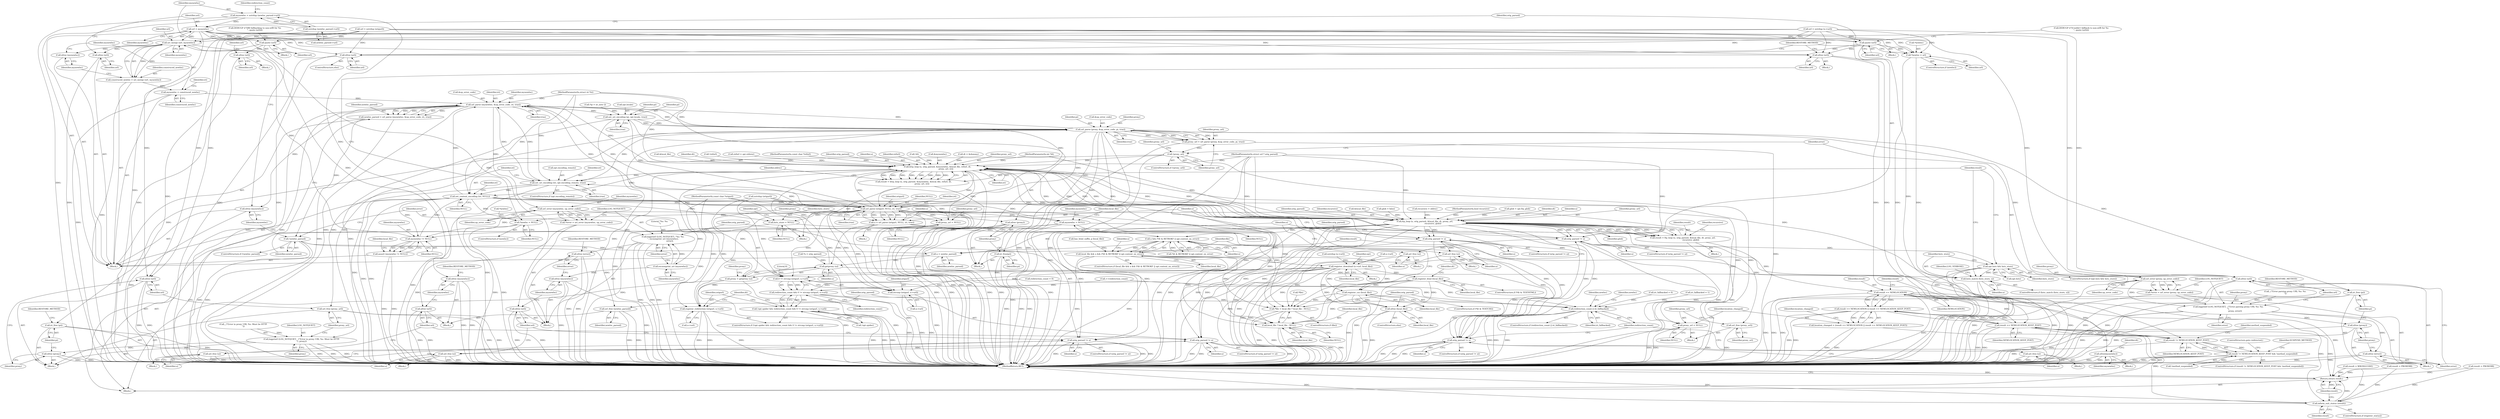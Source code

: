 digraph "0_savannah_e996e322ffd42aaa051602da182d03178d0f13e1_0@API" {
"1000484" [label="(Call,mynewloc = xstrdup (newloc_parsed->url))"];
"1000486" [label="(Call,xstrdup (newloc_parsed->url))"];
"1000516" [label="(Call,xfree (mynewloc))"];
"1000525" [label="(Call,url = mynewloc)"];
"1000258" [label="(Call,xfree (url))"];
"1000293" [label="(Call,xfree (url))"];
"1000411" [label="(Call,uri_merge (url, mynewloc))"];
"1000409" [label="(Call,construced_newloc = uri_merge (url, mynewloc))"];
"1000416" [label="(Call,mynewloc = construced_newloc)"];
"1000445" [label="(Call,url_parse (mynewloc, &up_error_code, iri, true))"];
"1000223" [label="(Call,set_uri_encoding (pi, opt.locale, true))"];
"1000236" [label="(Call,url_parse (proxy, &up_error_code, pi, true))"];
"1000234" [label="(Call,proxy_url = url_parse (proxy, &up_error_code, pi, true))"];
"1000243" [label="(Call,!proxy_url)"];
"1000291" [label="(Call,url_free (proxy_url))"];
"1000330" [label="(Call,http_loop (u, orig_parsed, &mynewloc, &local_file, refurl, dt,\n                          proxy_url, iri))"];
"1000328" [label="(Call,result = http_loop (u, orig_parsed, &mynewloc, &local_file, refurl, dt,\n                          proxy_url, iri))"];
"1000361" [label="(Call,ftp_loop (u, orig_parsed, &local_file, dt, proxy_url,\n                         recursive, glob))"];
"1000359" [label="(Call,result = ftp_loop (u, orig_parsed, &local_file, dt, proxy_url,\n                         recursive, glob))"];
"1000392" [label="(Call,result == NEWLOCATION)"];
"1000391" [label="(Call,result == NEWLOCATION || result == NEWLOCATION_KEEP_POST)"];
"1000389" [label="(Call,location_changed = (result == NEWLOCATION || result == NEWLOCATION_KEEP_POST))"];
"1000395" [label="(Call,result == NEWLOCATION_KEEP_POST)"];
"1000540" [label="(Call,result != NEWLOCATION_KEEP_POST)"];
"1000539" [label="(Call,result != NEWLOCATION_KEEP_POST && !method_suspended)"];
"1000707" [label="(Call,inform_exit_status (result))"];
"1000709" [label="(Return,return result;)"];
"1000384" [label="(Call,url_free (proxy_url))"];
"1000468" [label="(Call,orig_parsed != u)"];
"1000472" [label="(Call,url_free (u))"];
"1000508" [label="(Call,orig_parsed != u)"];
"1000512" [label="(Call,url_free (u))"];
"1000529" [label="(Call,orig_parsed != u)"];
"1000533" [label="(Call,url_free (u))"];
"1000568" [label="(Call,orig_parsed != u)"];
"1000572" [label="(Call,url_free (u))"];
"1000673" [label="(Call,orig_parsed != u)"];
"1000677" [label="(Call,url_free (u))"];
"1000610" [label="(Call,u && (*dt & RETROKF || opt.content_on_error))"];
"1000608" [label="(Call,local_file && u && (*dt & RETROKF || opt.content_on_error))"];
"1000621" [label="(Call,register_download (u->url, local_file))"];
"1000634" [label="(Call,0 != strcmp (origurl, u->url))"];
"1000632" [label="(Call,redirection_count && 0 != strcmp (origurl, u->url))"];
"1000627" [label="(Call,!opt.spider && redirection_count && 0 != strcmp (origurl, u->url))"];
"1000680" [label="(Call,redirection_count || iri_fallbacked)"];
"1000636" [label="(Call,strcmp (origurl, u->url))"];
"1000641" [label="(Call,register_redirection (origurl, u->url))"];
"1000651" [label="(Call,register_html (local_file))"];
"1000658" [label="(Call,register_css (local_file))"];
"1000662" [label="(Call,*file = local_file ? local_file : NULL)"];
"1000665" [label="(Call,local_file ? local_file : NULL)"];
"1000670" [label="(Call,xfree (local_file))"];
"1000430" [label="(Call,set_uri_encoding (iri, opt.encoding_remote, true))"];
"1000436" [label="(Call,set_content_encoding (iri, NULL))"];
"1000204" [label="(Call,mynewloc = NULL)"];
"1000404" [label="(Call,mynewloc != NULL)"];
"1000403" [label="(Call,assert (mynewloc != NULL))"];
"1000549" [label="(Call,xfree(mynewloc))"];
"1000209" [label="(Call,proxy_url = NULL)"];
"1000311" [label="(Call,hsts_store = NULL)"];
"1000315" [label="(Call,opt.hsts && hsts_store)"];
"1000322" [label="(Call,hsts_match (hsts_store, u))"];
"1000386" [label="(Call,proxy_url = NULL)"];
"1000576" [label="(Call,url_parse (origurl, NULL, iri, true))"];
"1000574" [label="(Call,u = url_parse (origurl, NULL, iri, true))"];
"1000214" [label="(Call,getproxy (u))"];
"1000212" [label="(Call,proxy = getproxy (u))"];
"1000697" [label="(Call,*newloc = NULL)"];
"1000249" [label="(Call,url_error (proxy, up_error_code))"];
"1000247" [label="(Call,*error = url_error (proxy, up_error_code))"];
"1000252" [label="(Call,logprintf (LOG_NOTQUIET, _(\"Error parsing proxy URL %s: %s.\n\"),\n                     proxy, error))"];
"1000260" [label="(Call,xfree (error))"];
"1000262" [label="(Call,xfree (proxy))"];
"1000264" [label="(Call,iri_free (pi))"];
"1000286" [label="(Call,logprintf (LOG_NOTQUIET, _(\"Error in proxy URL %s: Must be HTTP.\n\"), proxy))"];
"1000295" [label="(Call,xfree (proxy))"];
"1000297" [label="(Call,iri_free (pi))"];
"1000304" [label="(Call,iri_free(pi))"];
"1000306" [label="(Call,xfree (proxy))"];
"1000443" [label="(Call,newloc_parsed = url_parse (mynewloc, &up_error_code, iri, true))"];
"1000452" [label="(Call,!newloc_parsed)"];
"1000505" [label="(Call,url_free (newloc_parsed))"];
"1000535" [label="(Call,u = newloc_parsed)"];
"1000458" [label="(Call,url_error (mynewloc, up_error_code))"];
"1000456" [label="(Call,*error = url_error (mynewloc, up_error_code))"];
"1000461" [label="(Call,logprintf (LOG_NOTQUIET, \"%s: %s.\n\", escnonprint_uri (mynewloc),\n                     error))"];
"1000478" [label="(Call,xfree (error))"];
"1000464" [label="(Call,escnonprint_uri (mynewloc))"];
"1000476" [label="(Call,xfree (mynewloc))"];
"1000482" [label="(Call,xfree (mynewloc))"];
"1000414" [label="(Call,xfree (mynewloc))"];
"1000474" [label="(Call,xfree (url))"];
"1000514" [label="(Call,xfree (url))"];
"1000523" [label="(Call,xfree (url))"];
"1000587" [label="(Call,quote (url))"];
"1000589" [label="(Call,xfree (url))"];
"1000605" [label="(Call,quote (url))"];
"1000686" [label="(Call,*newloc = url)"];
"1000691" [label="(Call,xfree (url))"];
"1000701" [label="(Call,xfree (url))"];
"1000708" [label="(Identifier,result)"];
"1000516" [label="(Call,xfree (mynewloc))"];
"1000206" [label="(Identifier,NULL)"];
"1000478" [label="(Call,xfree (error))"];
"1000694" [label="(Block,)"];
"1000386" [label="(Call,proxy_url = NULL)"];
"1000681" [label="(Identifier,redirection_count)"];
"1000430" [label="(Call,set_uri_encoding (iri, opt.encoding_remote, true))"];
"1000275" [label="(Identifier,proxy_url)"];
"1000676" [label="(Block,)"];
"1000256" [label="(Identifier,proxy)"];
"1000304" [label="(Call,iri_free(pi))"];
"1000312" [label="(Identifier,hsts_store)"];
"1000592" [label="(Identifier,url)"];
"1000235" [label="(Identifier,proxy_url)"];
"1000705" [label="(ControlStructure,if (register_status))"];
"1000220" [label="(Call,*pi = iri_new ())"];
"1000313" [label="(Identifier,NULL)"];
"1000567" [label="(ControlStructure,if (orig_parsed != u))"];
"1000652" [label="(Identifier,local_file)"];
"1000528" [label="(ControlStructure,if (orig_parsed != u))"];
"1000660" [label="(ControlStructure,if (file))"];
"1000324" [label="(Identifier,u)"];
"1000266" [label="(Identifier,RESTORE_METHOD)"];
"1000288" [label="(Call,_(\"Error in proxy URL %s: Must be HTTP.\n\"))"];
"1000477" [label="(Identifier,mynewloc)"];
"1000463" [label="(Literal,\"%s: %s.\n\")"];
"1000535" [label="(Call,u = newloc_parsed)"];
"1000214" [label="(Call,getproxy (u))"];
"1000385" [label="(Identifier,proxy_url)"];
"1000218" [label="(Block,)"];
"1000193" [label="(Call,!refurl)"];
"1000432" [label="(Call,opt.encoding_remote)"];
"1000297" [label="(Call,iri_free (pi))"];
"1000519" [label="(Call,result = WRONGCODE)"];
"1000544" [label="(Identifier,method_suspended)"];
"1000204" [label="(Call,mynewloc = NULL)"];
"1000264" [label="(Call,iri_free (pi))"];
"1000314" [label="(ControlStructure,if (opt.hsts && hsts_store))"];
"1000370" [label="(Call,recursive = oldrec)"];
"1000486" [label="(Call,xstrdup (newloc_parsed->url))"];
"1000121" [label="(MethodParameterIn,bool recursive)"];
"1000447" [label="(Call,&up_error_code)"];
"1000417" [label="(Identifier,mynewloc)"];
"1000347" [label="(Call,glob = opt.ftp_glob)"];
"1000485" [label="(Identifier,mynewloc)"];
"1000574" [label="(Call,u = url_parse (origurl, NULL, iri, true))"];
"1000291" [label="(Call,url_free (proxy_url))"];
"1000459" [label="(Identifier,mynewloc)"];
"1000122" [label="(MethodParameterIn,struct iri *iri)"];
"1000593" [label="(Call,xstrdup (u->url))"];
"1000328" [label="(Call,result = http_loop (u, orig_parsed, &mynewloc, &local_file, refurl, dt,\n                          proxy_url, iri))"];
"1000695" [label="(ControlStructure,if (newloc))"];
"1000415" [label="(Identifier,mynewloc)"];
"1000195" [label="(Call,refurl = opt.referer)"];
"1000665" [label="(Call,local_file ? local_file : NULL)"];
"1000315" [label="(Call,opt.hsts && hsts_store)"];
"1000262" [label="(Call,xfree (proxy))"];
"1000225" [label="(Call,opt.locale)"];
"1000630" [label="(Identifier,opt)"];
"1000460" [label="(Identifier,up_error_code)"];
"1000267" [label="(Call,result = PROXERR)"];
"1000637" [label="(Identifier,origurl)"];
"1000414" [label="(Call,xfree (mynewloc))"];
"1000247" [label="(Call,*error = url_error (proxy, up_error_code))"];
"1000687" [label="(Call,*newloc)"];
"1000597" [label="(Call,iri_fallbacked = 1)"];
"1000701" [label="(Call,xfree (url))"];
"1000669" [label="(ControlStructure,else)"];
"1000577" [label="(Identifier,origurl)"];
"1000438" [label="(Identifier,NULL)"];
"1000298" [label="(Identifier,pi)"];
"1000588" [label="(Identifier,url)"];
"1000458" [label="(Call,url_error (mynewloc, up_error_code))"];
"1000590" [label="(Identifier,url)"];
"1000294" [label="(Identifier,url)"];
"1000146" [label="(Call,redirection_count = 0)"];
"1000119" [label="(MethodParameterIn,const char *refurl)"];
"1000369" [label="(Identifier,glob)"];
"1000124" [label="(Block,)"];
"1000209" [label="(Call,proxy_url = NULL)"];
"1000585" [label="(Block,)"];
"1000689" [label="(Identifier,url)"];
"1000295" [label="(Call,xfree (proxy))"];
"1000361" [label="(Call,ftp_loop (u, orig_parsed, &local_file, dt, proxy_url,\n                         recursive, glob))"];
"1000505" [label="(Call,url_free (newloc_parsed))"];
"1000675" [label="(Identifier,u)"];
"1000556" [label="(Identifier,dt)"];
"1000635" [label="(Literal,0)"];
"1000389" [label="(Call,location_changed = (result == NEWLOCATION || result == NEWLOCATION_KEEP_POST))"];
"1000569" [label="(Identifier,orig_parsed)"];
"1000678" [label="(Identifier,u)"];
"1000621" [label="(Call,register_download (u->url, local_file))"];
"1000286" [label="(Call,logprintf (LOG_NOTQUIET, _(\"Error in proxy URL %s: Must be HTTP.\n\"), proxy))"];
"1000332" [label="(Identifier,orig_parsed)"];
"1000568" [label="(Call,orig_parsed != u)"];
"1000527" [label="(Identifier,mynewloc)"];
"1000543" [label="(Call,!method_suspended)"];
"1000642" [label="(Identifier,origurl)"];
"1000662" [label="(Call,*file = local_file ? local_file : NULL)"];
"1000136" [label="(Call,*u = orig_parsed)"];
"1000400" [label="(Block,)"];
"1000534" [label="(Identifier,u)"];
"1000467" [label="(ControlStructure,if (orig_parsed != u))"];
"1000649" [label="(Identifier,dt)"];
"1000620" [label="(Block,)"];
"1000468" [label="(Call,orig_parsed != u)"];
"1000587" [label="(Call,quote (url))"];
"1000541" [label="(Identifier,result)"];
"1000406" [label="(Identifier,NULL)"];
"1000340" [label="(Identifier,iri)"];
"1000259" [label="(Identifier,url)"];
"1000523" [label="(Call,xfree (url))"];
"1000217" [label="(Identifier,proxy)"];
"1000306" [label="(Call,xfree (proxy))"];
"1000390" [label="(Identifier,location_changed)"];
"1000293" [label="(Call,xfree (url))"];
"1000449" [label="(Identifier,iri)"];
"1000700" [label="(Identifier,NULL)"];
"1000331" [label="(Identifier,u)"];
"1000539" [label="(Call,result != NEWLOCATION_KEEP_POST && !method_suspended)"];
"1000610" [label="(Call,u && (*dt & RETROKF || opt.content_on_error))"];
"1000707" [label="(Call,inform_exit_status (result))"];
"1000497" [label="(Block,)"];
"1000309" [label="(Block,)"];
"1000667" [label="(Identifier,local_file)"];
"1000668" [label="(Identifier,NULL)"];
"1000307" [label="(Identifier,proxy)"];
"1000711" [label="(MethodReturn,RET)"];
"1000248" [label="(Identifier,error)"];
"1000508" [label="(Call,orig_parsed != u)"];
"1000710" [label="(Identifier,result)"];
"1000443" [label="(Call,newloc_parsed = url_parse (mynewloc, &up_error_code, iri, true))"];
"1000337" [label="(Identifier,refurl)"];
"1000392" [label="(Call,result == NEWLOCATION)"];
"1000524" [label="(Identifier,url)"];
"1000409" [label="(Call,construced_newloc = uri_merge (url, mynewloc))"];
"1000493" [label="(Identifier,redirection_count)"];
"1000242" [label="(ControlStructure,if (!proxy_url))"];
"1000366" [label="(Identifier,dt)"];
"1000383" [label="(Block,)"];
"1000703" [label="(Identifier,RESTORE_METHOD)"];
"1000166" [label="(Call,!dt)"];
"1000362" [label="(Identifier,u)"];
"1000685" [label="(Identifier,newloc)"];
"1000252" [label="(Call,logprintf (LOG_NOTQUIET, _(\"Error parsing proxy URL %s: %s.\n\"),\n                     proxy, error))"];
"1000462" [label="(Identifier,LOG_NOTQUIET)"];
"1000509" [label="(Identifier,orig_parsed)"];
"1000240" [label="(Identifier,pi)"];
"1000371" [label="(Identifier,recursive)"];
"1000454" [label="(Block,)"];
"1000622" [label="(Call,u->url)"];
"1000333" [label="(Call,&mynewloc)"];
"1000367" [label="(Identifier,proxy_url)"];
"1000437" [label="(Identifier,iri)"];
"1000661" [label="(Identifier,file)"];
"1000473" [label="(Identifier,u)"];
"1000697" [label="(Call,*newloc = NULL)"];
"1000663" [label="(Call,*file)"];
"1000375" [label="(Call,has_html_suffix_p (local_file))"];
"1000416" [label="(Call,mynewloc = construced_newloc)"];
"1000529" [label="(Call,orig_parsed != u)"];
"1000441" [label="(Identifier,iri)"];
"1000583" [label="(Block,)"];
"1000474" [label="(Call,xfree (url))"];
"1000249" [label="(Call,url_error (proxy, up_error_code))"];
"1000395" [label="(Call,result == NEWLOCATION_KEEP_POST)"];
"1000696" [label="(Identifier,newloc)"];
"1000709" [label="(Return,return result;)"];
"1000116" [label="(MethodParameterIn,const char *origurl)"];
"1000702" [label="(Identifier,url)"];
"1000684" [label="(ControlStructure,if (newloc))"];
"1000359" [label="(Call,result = ftp_loop (u, orig_parsed, &local_file, dt, proxy_url,\n                         recursive, glob))"];
"1000244" [label="(Identifier,proxy_url)"];
"1000329" [label="(Identifier,result)"];
"1000410" [label="(Identifier,construced_newloc)"];
"1000444" [label="(Identifier,newloc_parsed)"];
"1000580" [label="(Identifier,true)"];
"1000627" [label="(Call,!opt.spider && redirection_count && 0 != strcmp (origurl, u->url))"];
"1000480" [label="(Identifier,RESTORE_METHOD)"];
"1000507" [label="(ControlStructure,if (orig_parsed != u))"];
"1000611" [label="(Identifier,u)"];
"1000643" [label="(Call,u->url)"];
"1000472" [label="(Call,url_free (u))"];
"1000677" [label="(Call,url_free (u))"];
"1000605" [label="(Call,quote (url))"];
"1000576" [label="(Call,url_parse (origurl, NULL, iri, true))"];
"1000680" [label="(Call,redirection_count || iri_fallbacked)"];
"1000413" [label="(Identifier,mynewloc)"];
"1000591" [label="(Call,url = xstrdup (u->url))"];
"1000129" [label="(Call,iri_fallbacked = 0)"];
"1000311" [label="(Call,hsts_store = NULL)"];
"1000384" [label="(Call,url_free (proxy_url))"];
"1000396" [label="(Identifier,result)"];
"1000404" [label="(Call,mynewloc != NULL)"];
"1000330" [label="(Call,http_loop (u, orig_parsed, &mynewloc, &local_file, refurl, dt,\n                          proxy_url, iri))"];
"1000236" [label="(Call,url_parse (proxy, &up_error_code, pi, true))"];
"1000517" [label="(Identifier,mynewloc)"];
"1000540" [label="(Call,result != NEWLOCATION_KEEP_POST)"];
"1000469" [label="(Identifier,orig_parsed)"];
"1000431" [label="(Identifier,iri)"];
"1000176" [label="(Call,url = xstrdup (origurl))"];
"1000531" [label="(Identifier,u)"];
"1000679" [label="(ControlStructure,if (redirection_count || iri_fallbacked))"];
"1000412" [label="(Identifier,url)"];
"1000250" [label="(Identifier,proxy)"];
"1000487" [label="(Call,newloc_parsed->url)"];
"1000397" [label="(Identifier,NEWLOCATION_KEEP_POST)"];
"1000296" [label="(Identifier,proxy)"];
"1000653" [label="(ControlStructure,if (*dt & TEXTCSS))"];
"1000674" [label="(Identifier,orig_parsed)"];
"1000446" [label="(Identifier,mynewloc)"];
"1000436" [label="(Call,set_content_encoding (iri, NULL))"];
"1000533" [label="(Call,url_free (u))"];
"1000532" [label="(Block,)"];
"1000360" [label="(Identifier,result)"];
"1000391" [label="(Call,result == NEWLOCATION || result == NEWLOCATION_KEEP_POST)"];
"1000538" [label="(ControlStructure,if (result != NEWLOCATION_KEEP_POST && !method_suspended))"];
"1000659" [label="(Identifier,local_file)"];
"1000316" [label="(Call,opt.hsts)"];
"1000641" [label="(Call,register_redirection (origurl, u->url))"];
"1000363" [label="(Identifier,orig_parsed)"];
"1000169" [label="(Call,dt = &dummy)"];
"1000290" [label="(Identifier,proxy)"];
"1000341" [label="(Block,)"];
"1000475" [label="(Identifier,url)"];
"1000261" [label="(Identifier,error)"];
"1000518" [label="(Identifier,RESTORE_METHOD)"];
"1000589" [label="(Call,xfree (url))"];
"1000602" [label="(Call,DEBUGP ((\"[Couldn't fallback to non-utf8 for %s\n\", quote (url))))"];
"1000210" [label="(Identifier,proxy_url)"];
"1000399" [label="(Identifier,location_changed)"];
"1000612" [label="(Call,*dt & RETROKF || opt.content_on_error)"];
"1000549" [label="(Call,xfree(mynewloc))"];
"1000672" [label="(ControlStructure,if (orig_parsed != u))"];
"1000321" [label="(ControlStructure,if (hsts_match (hsts_store, u)))"];
"1000393" [label="(Identifier,result)"];
"1000476" [label="(Call,xfree (mynewloc))"];
"1000570" [label="(Identifier,u)"];
"1000426" [label="(ControlStructure,if (opt.encoding_remote))"];
"1000682" [label="(Identifier,iri_fallbacked)"];
"1000530" [label="(Identifier,orig_parsed)"];
"1000323" [label="(Identifier,hsts_store)"];
"1000691" [label="(Call,xfree (url))"];
"1000215" [label="(Identifier,u)"];
"1000411" [label="(Call,uri_merge (url, mynewloc))"];
"1000483" [label="(Identifier,mynewloc)"];
"1000537" [label="(Identifier,newloc_parsed)"];
"1000251" [label="(Identifier,up_error_code)"];
"1000571" [label="(Block,)"];
"1000243" [label="(Call,!proxy_url)"];
"1000339" [label="(Identifier,proxy_url)"];
"1000638" [label="(Call,u->url)"];
"1000368" [label="(Identifier,recursive)"];
"1000636" [label="(Call,strcmp (origurl, u->url))"];
"1000578" [label="(Identifier,NULL)"];
"1000606" [label="(Identifier,url)"];
"1000686" [label="(Call,*newloc = url)"];
"1000253" [label="(Identifier,LOG_NOTQUIET)"];
"1000471" [label="(Block,)"];
"1000285" [label="(Block,)"];
"1000646" [label="(ControlStructure,if (*dt & TEXTHTML))"];
"1000405" [label="(Identifier,mynewloc)"];
"1000238" [label="(Call,&up_error_code)"];
"1000506" [label="(Identifier,newloc_parsed)"];
"1000548" [label="(Block,)"];
"1000526" [label="(Identifier,url)"];
"1000512" [label="(Call,url_free (u))"];
"1000364" [label="(Call,&local_file)"];
"1000633" [label="(Identifier,redirection_count)"];
"1000607" [label="(ControlStructure,if (local_file && u && (*dt & RETROKF || opt.content_on_error)))"];
"1000656" [label="(Identifier,dt)"];
"1000254" [label="(Call,_(\"Error parsing proxy URL %s: %s.\n\"))"];
"1000515" [label="(Identifier,url)"];
"1000575" [label="(Identifier,u)"];
"1000456" [label="(Call,*error = url_error (mynewloc, up_error_code))"];
"1000466" [label="(Identifier,error)"];
"1000514" [label="(Call,xfree (url))"];
"1000257" [label="(Identifier,error)"];
"1000698" [label="(Call,*newloc)"];
"1000228" [label="(Identifier,true)"];
"1000231" [label="(Identifier,pi)"];
"1000628" [label="(Call,!opt.spider)"];
"1000213" [label="(Identifier,proxy)"];
"1000305" [label="(Identifier,pi)"];
"1000292" [label="(Identifier,proxy_url)"];
"1000335" [label="(Call,&local_file)"];
"1000287" [label="(Identifier,LOG_NOTQUIET)"];
"1000470" [label="(Identifier,u)"];
"1000421" [label="(Identifier,iri)"];
"1000603" [label="(Block,)"];
"1000205" [label="(Identifier,mynewloc)"];
"1000208" [label="(Identifier,local_file)"];
"1000584" [label="(Call,DEBUGP ((\"[IRI fallbacking to non-utf8 for %s\n\", quote (url))))"];
"1000536" [label="(Identifier,u)"];
"1000299" [label="(Identifier,RESTORE_METHOD)"];
"1000451" [label="(ControlStructure,if (!newloc_parsed))"];
"1000511" [label="(Block,)"];
"1000450" [label="(Identifier,true)"];
"1000317" [label="(Identifier,opt)"];
"1000492" [label="(Call,++redirection_count)"];
"1000322" [label="(Call,hsts_match (hsts_store, u))"];
"1000510" [label="(Identifier,u)"];
"1000666" [label="(Identifier,local_file)"];
"1000461" [label="(Call,logprintf (LOG_NOTQUIET, \"%s: %s.\n\", escnonprint_uri (mynewloc),\n                     error))"];
"1000300" [label="(Call,result = PROXERR)"];
"1000211" [label="(Identifier,NULL)"];
"1000418" [label="(Identifier,construced_newloc)"];
"1000120" [label="(MethodParameterIn,int *dt)"];
"1000245" [label="(Block,)"];
"1000582" [label="(Identifier,u)"];
"1000513" [label="(Identifier,u)"];
"1000608" [label="(Call,local_file && u && (*dt & RETROKF || opt.content_on_error))"];
"1000265" [label="(Identifier,pi)"];
"1000692" [label="(Identifier,url)"];
"1000464" [label="(Call,escnonprint_uri (mynewloc))"];
"1000457" [label="(Identifier,error)"];
"1000452" [label="(Call,!newloc_parsed)"];
"1000545" [label="(Identifier,SUSPEND_METHOD)"];
"1000258" [label="(Call,xfree (url))"];
"1000344" [label="(Identifier,oldrec)"];
"1000453" [label="(Identifier,newloc_parsed)"];
"1000484" [label="(Call,mynewloc = xstrdup (newloc_parsed->url))"];
"1000673" [label="(Call,orig_parsed != u)"];
"1000435" [label="(Identifier,true)"];
"1000319" [label="(Identifier,hsts_store)"];
"1000546" [label="(ControlStructure,goto redirected;)"];
"1000479" [label="(Identifier,error)"];
"1000403" [label="(Call,assert (mynewloc != NULL))"];
"1000408" [label="(Identifier,local_file)"];
"1000263" [label="(Identifier,proxy)"];
"1000260" [label="(Call,xfree (error))"];
"1000223" [label="(Call,set_uri_encoding (pi, opt.locale, true))"];
"1000550" [label="(Identifier,mynewloc)"];
"1000623" [label="(Identifier,u)"];
"1000224" [label="(Identifier,pi)"];
"1000634" [label="(Call,0 != strcmp (origurl, u->url))"];
"1000445" [label="(Call,url_parse (mynewloc, &up_error_code, iri, true))"];
"1000387" [label="(Identifier,proxy_url)"];
"1000609" [label="(Identifier,local_file)"];
"1000651" [label="(Call,register_html (local_file))"];
"1000542" [label="(Identifier,NEWLOCATION_KEEP_POST)"];
"1000690" [label="(ControlStructure,else)"];
"1000465" [label="(Identifier,mynewloc)"];
"1000670" [label="(Call,xfree (local_file))"];
"1000579" [label="(Identifier,iri)"];
"1000561" [label="(Block,)"];
"1000338" [label="(Identifier,dt)"];
"1000237" [label="(Identifier,proxy)"];
"1000212" [label="(Call,proxy = getproxy (u))"];
"1000356" [label="(Call,glob = false)"];
"1000572" [label="(Call,url_free (u))"];
"1000234" [label="(Call,proxy_url = url_parse (proxy, &up_error_code, pi, true))"];
"1000482" [label="(Call,xfree (mynewloc))"];
"1000241" [label="(Identifier,true)"];
"1000658" [label="(Call,register_css (local_file))"];
"1000326" [label="(Identifier,LOG_VERBOSE)"];
"1000625" [label="(Identifier,local_file)"];
"1000388" [label="(Identifier,NULL)"];
"1000394" [label="(Identifier,NEWLOCATION)"];
"1000632" [label="(Call,redirection_count && 0 != strcmp (origurl, u->url))"];
"1000573" [label="(Identifier,u)"];
"1000178" [label="(Call,xstrdup (origurl))"];
"1000671" [label="(Identifier,local_file)"];
"1000115" [label="(MethodParameterIn,struct url * orig_parsed)"];
"1000525" [label="(Call,url = mynewloc)"];
"1000626" [label="(ControlStructure,if (!opt.spider && redirection_count && 0 != strcmp (origurl, u->url)))"];
"1000484" -> "1000400"  [label="AST: "];
"1000484" -> "1000486"  [label="CFG: "];
"1000485" -> "1000484"  [label="AST: "];
"1000486" -> "1000484"  [label="AST: "];
"1000493" -> "1000484"  [label="CFG: "];
"1000484" -> "1000711"  [label="DDG: "];
"1000486" -> "1000484"  [label="DDG: "];
"1000484" -> "1000516"  [label="DDG: "];
"1000484" -> "1000525"  [label="DDG: "];
"1000486" -> "1000487"  [label="CFG: "];
"1000487" -> "1000486"  [label="AST: "];
"1000486" -> "1000711"  [label="DDG: "];
"1000516" -> "1000497"  [label="AST: "];
"1000516" -> "1000517"  [label="CFG: "];
"1000517" -> "1000516"  [label="AST: "];
"1000518" -> "1000516"  [label="CFG: "];
"1000516" -> "1000711"  [label="DDG: "];
"1000516" -> "1000711"  [label="DDG: "];
"1000525" -> "1000400"  [label="AST: "];
"1000525" -> "1000527"  [label="CFG: "];
"1000526" -> "1000525"  [label="AST: "];
"1000527" -> "1000525"  [label="AST: "];
"1000530" -> "1000525"  [label="CFG: "];
"1000525" -> "1000258"  [label="DDG: "];
"1000525" -> "1000293"  [label="DDG: "];
"1000525" -> "1000411"  [label="DDG: "];
"1000525" -> "1000587"  [label="DDG: "];
"1000525" -> "1000605"  [label="DDG: "];
"1000525" -> "1000686"  [label="DDG: "];
"1000525" -> "1000691"  [label="DDG: "];
"1000525" -> "1000701"  [label="DDG: "];
"1000258" -> "1000245"  [label="AST: "];
"1000258" -> "1000259"  [label="CFG: "];
"1000259" -> "1000258"  [label="AST: "];
"1000261" -> "1000258"  [label="CFG: "];
"1000258" -> "1000711"  [label="DDG: "];
"1000258" -> "1000711"  [label="DDG: "];
"1000591" -> "1000258"  [label="DDG: "];
"1000176" -> "1000258"  [label="DDG: "];
"1000293" -> "1000285"  [label="AST: "];
"1000293" -> "1000294"  [label="CFG: "];
"1000294" -> "1000293"  [label="AST: "];
"1000296" -> "1000293"  [label="CFG: "];
"1000293" -> "1000711"  [label="DDG: "];
"1000293" -> "1000711"  [label="DDG: "];
"1000591" -> "1000293"  [label="DDG: "];
"1000176" -> "1000293"  [label="DDG: "];
"1000411" -> "1000409"  [label="AST: "];
"1000411" -> "1000413"  [label="CFG: "];
"1000412" -> "1000411"  [label="AST: "];
"1000413" -> "1000411"  [label="AST: "];
"1000409" -> "1000411"  [label="CFG: "];
"1000411" -> "1000409"  [label="DDG: "];
"1000411" -> "1000409"  [label="DDG: "];
"1000591" -> "1000411"  [label="DDG: "];
"1000176" -> "1000411"  [label="DDG: "];
"1000404" -> "1000411"  [label="DDG: "];
"1000411" -> "1000414"  [label="DDG: "];
"1000411" -> "1000474"  [label="DDG: "];
"1000411" -> "1000514"  [label="DDG: "];
"1000411" -> "1000523"  [label="DDG: "];
"1000409" -> "1000400"  [label="AST: "];
"1000410" -> "1000409"  [label="AST: "];
"1000415" -> "1000409"  [label="CFG: "];
"1000409" -> "1000711"  [label="DDG: "];
"1000409" -> "1000416"  [label="DDG: "];
"1000416" -> "1000400"  [label="AST: "];
"1000416" -> "1000418"  [label="CFG: "];
"1000417" -> "1000416"  [label="AST: "];
"1000418" -> "1000416"  [label="AST: "];
"1000421" -> "1000416"  [label="CFG: "];
"1000416" -> "1000711"  [label="DDG: "];
"1000416" -> "1000445"  [label="DDG: "];
"1000445" -> "1000443"  [label="AST: "];
"1000445" -> "1000450"  [label="CFG: "];
"1000446" -> "1000445"  [label="AST: "];
"1000447" -> "1000445"  [label="AST: "];
"1000449" -> "1000445"  [label="AST: "];
"1000450" -> "1000445"  [label="AST: "];
"1000443" -> "1000445"  [label="CFG: "];
"1000445" -> "1000711"  [label="DDG: "];
"1000445" -> "1000711"  [label="DDG: "];
"1000445" -> "1000711"  [label="DDG: "];
"1000445" -> "1000223"  [label="DDG: "];
"1000445" -> "1000236"  [label="DDG: "];
"1000445" -> "1000330"  [label="DDG: "];
"1000445" -> "1000430"  [label="DDG: "];
"1000445" -> "1000443"  [label="DDG: "];
"1000445" -> "1000443"  [label="DDG: "];
"1000445" -> "1000443"  [label="DDG: "];
"1000445" -> "1000443"  [label="DDG: "];
"1000236" -> "1000445"  [label="DDG: "];
"1000236" -> "1000445"  [label="DDG: "];
"1000436" -> "1000445"  [label="DDG: "];
"1000122" -> "1000445"  [label="DDG: "];
"1000576" -> "1000445"  [label="DDG: "];
"1000430" -> "1000445"  [label="DDG: "];
"1000445" -> "1000458"  [label="DDG: "];
"1000445" -> "1000482"  [label="DDG: "];
"1000445" -> "1000576"  [label="DDG: "];
"1000223" -> "1000218"  [label="AST: "];
"1000223" -> "1000228"  [label="CFG: "];
"1000224" -> "1000223"  [label="AST: "];
"1000225" -> "1000223"  [label="AST: "];
"1000228" -> "1000223"  [label="AST: "];
"1000231" -> "1000223"  [label="CFG: "];
"1000223" -> "1000711"  [label="DDG: "];
"1000223" -> "1000711"  [label="DDG: "];
"1000220" -> "1000223"  [label="DDG: "];
"1000576" -> "1000223"  [label="DDG: "];
"1000223" -> "1000236"  [label="DDG: "];
"1000223" -> "1000236"  [label="DDG: "];
"1000236" -> "1000234"  [label="AST: "];
"1000236" -> "1000241"  [label="CFG: "];
"1000237" -> "1000236"  [label="AST: "];
"1000238" -> "1000236"  [label="AST: "];
"1000240" -> "1000236"  [label="AST: "];
"1000241" -> "1000236"  [label="AST: "];
"1000234" -> "1000236"  [label="CFG: "];
"1000236" -> "1000711"  [label="DDG: "];
"1000236" -> "1000711"  [label="DDG: "];
"1000236" -> "1000234"  [label="DDG: "];
"1000236" -> "1000234"  [label="DDG: "];
"1000236" -> "1000234"  [label="DDG: "];
"1000236" -> "1000234"  [label="DDG: "];
"1000212" -> "1000236"  [label="DDG: "];
"1000236" -> "1000249"  [label="DDG: "];
"1000236" -> "1000264"  [label="DDG: "];
"1000236" -> "1000286"  [label="DDG: "];
"1000236" -> "1000297"  [label="DDG: "];
"1000236" -> "1000304"  [label="DDG: "];
"1000236" -> "1000306"  [label="DDG: "];
"1000236" -> "1000430"  [label="DDG: "];
"1000236" -> "1000576"  [label="DDG: "];
"1000234" -> "1000218"  [label="AST: "];
"1000235" -> "1000234"  [label="AST: "];
"1000244" -> "1000234"  [label="CFG: "];
"1000234" -> "1000711"  [label="DDG: "];
"1000234" -> "1000243"  [label="DDG: "];
"1000243" -> "1000242"  [label="AST: "];
"1000243" -> "1000244"  [label="CFG: "];
"1000244" -> "1000243"  [label="AST: "];
"1000248" -> "1000243"  [label="CFG: "];
"1000275" -> "1000243"  [label="CFG: "];
"1000243" -> "1000711"  [label="DDG: "];
"1000243" -> "1000711"  [label="DDG: "];
"1000243" -> "1000291"  [label="DDG: "];
"1000243" -> "1000330"  [label="DDG: "];
"1000291" -> "1000285"  [label="AST: "];
"1000291" -> "1000292"  [label="CFG: "];
"1000292" -> "1000291"  [label="AST: "];
"1000294" -> "1000291"  [label="CFG: "];
"1000291" -> "1000711"  [label="DDG: "];
"1000291" -> "1000711"  [label="DDG: "];
"1000330" -> "1000328"  [label="AST: "];
"1000330" -> "1000340"  [label="CFG: "];
"1000331" -> "1000330"  [label="AST: "];
"1000332" -> "1000330"  [label="AST: "];
"1000333" -> "1000330"  [label="AST: "];
"1000335" -> "1000330"  [label="AST: "];
"1000337" -> "1000330"  [label="AST: "];
"1000338" -> "1000330"  [label="AST: "];
"1000339" -> "1000330"  [label="AST: "];
"1000340" -> "1000330"  [label="AST: "];
"1000328" -> "1000330"  [label="CFG: "];
"1000330" -> "1000711"  [label="DDG: "];
"1000330" -> "1000711"  [label="DDG: "];
"1000330" -> "1000711"  [label="DDG: "];
"1000330" -> "1000328"  [label="DDG: "];
"1000330" -> "1000328"  [label="DDG: "];
"1000330" -> "1000328"  [label="DDG: "];
"1000330" -> "1000328"  [label="DDG: "];
"1000330" -> "1000328"  [label="DDG: "];
"1000330" -> "1000328"  [label="DDG: "];
"1000330" -> "1000328"  [label="DDG: "];
"1000330" -> "1000328"  [label="DDG: "];
"1000322" -> "1000330"  [label="DDG: "];
"1000214" -> "1000330"  [label="DDG: "];
"1000568" -> "1000330"  [label="DDG: "];
"1000529" -> "1000330"  [label="DDG: "];
"1000115" -> "1000330"  [label="DDG: "];
"1000361" -> "1000330"  [label="DDG: "];
"1000361" -> "1000330"  [label="DDG: "];
"1000193" -> "1000330"  [label="DDG: "];
"1000195" -> "1000330"  [label="DDG: "];
"1000119" -> "1000330"  [label="DDG: "];
"1000166" -> "1000330"  [label="DDG: "];
"1000169" -> "1000330"  [label="DDG: "];
"1000120" -> "1000330"  [label="DDG: "];
"1000209" -> "1000330"  [label="DDG: "];
"1000576" -> "1000330"  [label="DDG: "];
"1000122" -> "1000330"  [label="DDG: "];
"1000330" -> "1000361"  [label="DDG: "];
"1000330" -> "1000361"  [label="DDG: "];
"1000330" -> "1000361"  [label="DDG: "];
"1000330" -> "1000361"  [label="DDG: "];
"1000330" -> "1000361"  [label="DDG: "];
"1000330" -> "1000430"  [label="DDG: "];
"1000330" -> "1000436"  [label="DDG: "];
"1000330" -> "1000576"  [label="DDG: "];
"1000328" -> "1000309"  [label="AST: "];
"1000329" -> "1000328"  [label="AST: "];
"1000344" -> "1000328"  [label="CFG: "];
"1000328" -> "1000711"  [label="DDG: "];
"1000361" -> "1000359"  [label="AST: "];
"1000361" -> "1000369"  [label="CFG: "];
"1000362" -> "1000361"  [label="AST: "];
"1000363" -> "1000361"  [label="AST: "];
"1000364" -> "1000361"  [label="AST: "];
"1000366" -> "1000361"  [label="AST: "];
"1000367" -> "1000361"  [label="AST: "];
"1000368" -> "1000361"  [label="AST: "];
"1000369" -> "1000361"  [label="AST: "];
"1000359" -> "1000361"  [label="CFG: "];
"1000361" -> "1000711"  [label="DDG: "];
"1000361" -> "1000711"  [label="DDG: "];
"1000361" -> "1000711"  [label="DDG: "];
"1000361" -> "1000711"  [label="DDG: "];
"1000361" -> "1000359"  [label="DDG: "];
"1000361" -> "1000359"  [label="DDG: "];
"1000361" -> "1000359"  [label="DDG: "];
"1000361" -> "1000359"  [label="DDG: "];
"1000361" -> "1000359"  [label="DDG: "];
"1000361" -> "1000359"  [label="DDG: "];
"1000361" -> "1000359"  [label="DDG: "];
"1000115" -> "1000361"  [label="DDG: "];
"1000120" -> "1000361"  [label="DDG: "];
"1000121" -> "1000361"  [label="DDG: "];
"1000370" -> "1000361"  [label="DDG: "];
"1000356" -> "1000361"  [label="DDG: "];
"1000347" -> "1000361"  [label="DDG: "];
"1000361" -> "1000384"  [label="DDG: "];
"1000361" -> "1000468"  [label="DDG: "];
"1000361" -> "1000468"  [label="DDG: "];
"1000361" -> "1000508"  [label="DDG: "];
"1000361" -> "1000508"  [label="DDG: "];
"1000361" -> "1000529"  [label="DDG: "];
"1000361" -> "1000529"  [label="DDG: "];
"1000361" -> "1000568"  [label="DDG: "];
"1000361" -> "1000568"  [label="DDG: "];
"1000361" -> "1000610"  [label="DDG: "];
"1000361" -> "1000673"  [label="DDG: "];
"1000361" -> "1000673"  [label="DDG: "];
"1000359" -> "1000341"  [label="AST: "];
"1000360" -> "1000359"  [label="AST: "];
"1000371" -> "1000359"  [label="CFG: "];
"1000359" -> "1000711"  [label="DDG: "];
"1000359" -> "1000392"  [label="DDG: "];
"1000392" -> "1000391"  [label="AST: "];
"1000392" -> "1000394"  [label="CFG: "];
"1000393" -> "1000392"  [label="AST: "];
"1000394" -> "1000392"  [label="AST: "];
"1000396" -> "1000392"  [label="CFG: "];
"1000391" -> "1000392"  [label="CFG: "];
"1000392" -> "1000711"  [label="DDG: "];
"1000392" -> "1000711"  [label="DDG: "];
"1000392" -> "1000391"  [label="DDG: "];
"1000392" -> "1000391"  [label="DDG: "];
"1000392" -> "1000395"  [label="DDG: "];
"1000392" -> "1000540"  [label="DDG: "];
"1000392" -> "1000707"  [label="DDG: "];
"1000392" -> "1000709"  [label="DDG: "];
"1000391" -> "1000389"  [label="AST: "];
"1000391" -> "1000395"  [label="CFG: "];
"1000395" -> "1000391"  [label="AST: "];
"1000389" -> "1000391"  [label="CFG: "];
"1000391" -> "1000711"  [label="DDG: "];
"1000391" -> "1000711"  [label="DDG: "];
"1000391" -> "1000389"  [label="DDG: "];
"1000391" -> "1000389"  [label="DDG: "];
"1000395" -> "1000391"  [label="DDG: "];
"1000395" -> "1000391"  [label="DDG: "];
"1000389" -> "1000124"  [label="AST: "];
"1000390" -> "1000389"  [label="AST: "];
"1000399" -> "1000389"  [label="CFG: "];
"1000389" -> "1000711"  [label="DDG: "];
"1000389" -> "1000711"  [label="DDG: "];
"1000395" -> "1000397"  [label="CFG: "];
"1000396" -> "1000395"  [label="AST: "];
"1000397" -> "1000395"  [label="AST: "];
"1000395" -> "1000711"  [label="DDG: "];
"1000395" -> "1000711"  [label="DDG: "];
"1000540" -> "1000395"  [label="DDG: "];
"1000395" -> "1000540"  [label="DDG: "];
"1000395" -> "1000540"  [label="DDG: "];
"1000395" -> "1000707"  [label="DDG: "];
"1000395" -> "1000709"  [label="DDG: "];
"1000540" -> "1000539"  [label="AST: "];
"1000540" -> "1000542"  [label="CFG: "];
"1000541" -> "1000540"  [label="AST: "];
"1000542" -> "1000540"  [label="AST: "];
"1000544" -> "1000540"  [label="CFG: "];
"1000539" -> "1000540"  [label="CFG: "];
"1000540" -> "1000711"  [label="DDG: "];
"1000540" -> "1000539"  [label="DDG: "];
"1000540" -> "1000539"  [label="DDG: "];
"1000539" -> "1000538"  [label="AST: "];
"1000539" -> "1000543"  [label="CFG: "];
"1000543" -> "1000539"  [label="AST: "];
"1000545" -> "1000539"  [label="CFG: "];
"1000546" -> "1000539"  [label="CFG: "];
"1000539" -> "1000711"  [label="DDG: "];
"1000539" -> "1000711"  [label="DDG: "];
"1000539" -> "1000711"  [label="DDG: "];
"1000543" -> "1000539"  [label="DDG: "];
"1000707" -> "1000705"  [label="AST: "];
"1000707" -> "1000708"  [label="CFG: "];
"1000708" -> "1000707"  [label="AST: "];
"1000710" -> "1000707"  [label="CFG: "];
"1000707" -> "1000711"  [label="DDG: "];
"1000707" -> "1000711"  [label="DDG: "];
"1000519" -> "1000707"  [label="DDG: "];
"1000300" -> "1000707"  [label="DDG: "];
"1000267" -> "1000707"  [label="DDG: "];
"1000707" -> "1000709"  [label="DDG: "];
"1000709" -> "1000124"  [label="AST: "];
"1000709" -> "1000710"  [label="CFG: "];
"1000710" -> "1000709"  [label="AST: "];
"1000711" -> "1000709"  [label="CFG: "];
"1000709" -> "1000711"  [label="DDG: "];
"1000710" -> "1000709"  [label="DDG: "];
"1000519" -> "1000709"  [label="DDG: "];
"1000300" -> "1000709"  [label="DDG: "];
"1000267" -> "1000709"  [label="DDG: "];
"1000384" -> "1000383"  [label="AST: "];
"1000384" -> "1000385"  [label="CFG: "];
"1000385" -> "1000384"  [label="AST: "];
"1000387" -> "1000384"  [label="CFG: "];
"1000384" -> "1000711"  [label="DDG: "];
"1000468" -> "1000467"  [label="AST: "];
"1000468" -> "1000470"  [label="CFG: "];
"1000469" -> "1000468"  [label="AST: "];
"1000470" -> "1000468"  [label="AST: "];
"1000473" -> "1000468"  [label="CFG: "];
"1000475" -> "1000468"  [label="CFG: "];
"1000468" -> "1000711"  [label="DDG: "];
"1000468" -> "1000711"  [label="DDG: "];
"1000468" -> "1000711"  [label="DDG: "];
"1000115" -> "1000468"  [label="DDG: "];
"1000468" -> "1000472"  [label="DDG: "];
"1000472" -> "1000471"  [label="AST: "];
"1000472" -> "1000473"  [label="CFG: "];
"1000473" -> "1000472"  [label="AST: "];
"1000475" -> "1000472"  [label="CFG: "];
"1000472" -> "1000711"  [label="DDG: "];
"1000472" -> "1000711"  [label="DDG: "];
"1000508" -> "1000507"  [label="AST: "];
"1000508" -> "1000510"  [label="CFG: "];
"1000509" -> "1000508"  [label="AST: "];
"1000510" -> "1000508"  [label="AST: "];
"1000513" -> "1000508"  [label="CFG: "];
"1000515" -> "1000508"  [label="CFG: "];
"1000508" -> "1000711"  [label="DDG: "];
"1000508" -> "1000711"  [label="DDG: "];
"1000508" -> "1000711"  [label="DDG: "];
"1000115" -> "1000508"  [label="DDG: "];
"1000508" -> "1000512"  [label="DDG: "];
"1000512" -> "1000511"  [label="AST: "];
"1000512" -> "1000513"  [label="CFG: "];
"1000513" -> "1000512"  [label="AST: "];
"1000515" -> "1000512"  [label="CFG: "];
"1000512" -> "1000711"  [label="DDG: "];
"1000512" -> "1000711"  [label="DDG: "];
"1000529" -> "1000528"  [label="AST: "];
"1000529" -> "1000531"  [label="CFG: "];
"1000530" -> "1000529"  [label="AST: "];
"1000531" -> "1000529"  [label="AST: "];
"1000534" -> "1000529"  [label="CFG: "];
"1000536" -> "1000529"  [label="CFG: "];
"1000529" -> "1000711"  [label="DDG: "];
"1000529" -> "1000711"  [label="DDG: "];
"1000115" -> "1000529"  [label="DDG: "];
"1000529" -> "1000533"  [label="DDG: "];
"1000533" -> "1000532"  [label="AST: "];
"1000533" -> "1000534"  [label="CFG: "];
"1000534" -> "1000533"  [label="AST: "];
"1000536" -> "1000533"  [label="CFG: "];
"1000533" -> "1000711"  [label="DDG: "];
"1000568" -> "1000567"  [label="AST: "];
"1000568" -> "1000570"  [label="CFG: "];
"1000569" -> "1000568"  [label="AST: "];
"1000570" -> "1000568"  [label="AST: "];
"1000573" -> "1000568"  [label="CFG: "];
"1000575" -> "1000568"  [label="CFG: "];
"1000568" -> "1000711"  [label="DDG: "];
"1000568" -> "1000711"  [label="DDG: "];
"1000115" -> "1000568"  [label="DDG: "];
"1000568" -> "1000572"  [label="DDG: "];
"1000568" -> "1000673"  [label="DDG: "];
"1000572" -> "1000571"  [label="AST: "];
"1000572" -> "1000573"  [label="CFG: "];
"1000573" -> "1000572"  [label="AST: "];
"1000575" -> "1000572"  [label="CFG: "];
"1000572" -> "1000711"  [label="DDG: "];
"1000673" -> "1000672"  [label="AST: "];
"1000673" -> "1000675"  [label="CFG: "];
"1000674" -> "1000673"  [label="AST: "];
"1000675" -> "1000673"  [label="AST: "];
"1000678" -> "1000673"  [label="CFG: "];
"1000681" -> "1000673"  [label="CFG: "];
"1000673" -> "1000711"  [label="DDG: "];
"1000673" -> "1000711"  [label="DDG: "];
"1000673" -> "1000711"  [label="DDG: "];
"1000115" -> "1000673"  [label="DDG: "];
"1000574" -> "1000673"  [label="DDG: "];
"1000610" -> "1000673"  [label="DDG: "];
"1000673" -> "1000677"  [label="DDG: "];
"1000677" -> "1000676"  [label="AST: "];
"1000677" -> "1000678"  [label="CFG: "];
"1000678" -> "1000677"  [label="AST: "];
"1000681" -> "1000677"  [label="CFG: "];
"1000677" -> "1000711"  [label="DDG: "];
"1000677" -> "1000711"  [label="DDG: "];
"1000610" -> "1000608"  [label="AST: "];
"1000610" -> "1000611"  [label="CFG: "];
"1000610" -> "1000612"  [label="CFG: "];
"1000611" -> "1000610"  [label="AST: "];
"1000612" -> "1000610"  [label="AST: "];
"1000608" -> "1000610"  [label="CFG: "];
"1000610" -> "1000711"  [label="DDG: "];
"1000610" -> "1000608"  [label="DDG: "];
"1000610" -> "1000608"  [label="DDG: "];
"1000574" -> "1000610"  [label="DDG: "];
"1000612" -> "1000610"  [label="DDG: "];
"1000612" -> "1000610"  [label="DDG: "];
"1000608" -> "1000607"  [label="AST: "];
"1000608" -> "1000609"  [label="CFG: "];
"1000609" -> "1000608"  [label="AST: "];
"1000623" -> "1000608"  [label="CFG: "];
"1000661" -> "1000608"  [label="CFG: "];
"1000608" -> "1000711"  [label="DDG: "];
"1000608" -> "1000711"  [label="DDG: "];
"1000375" -> "1000608"  [label="DDG: "];
"1000608" -> "1000621"  [label="DDG: "];
"1000608" -> "1000662"  [label="DDG: "];
"1000608" -> "1000665"  [label="DDG: "];
"1000608" -> "1000670"  [label="DDG: "];
"1000621" -> "1000620"  [label="AST: "];
"1000621" -> "1000625"  [label="CFG: "];
"1000622" -> "1000621"  [label="AST: "];
"1000625" -> "1000621"  [label="AST: "];
"1000630" -> "1000621"  [label="CFG: "];
"1000621" -> "1000711"  [label="DDG: "];
"1000621" -> "1000711"  [label="DDG: "];
"1000593" -> "1000621"  [label="DDG: "];
"1000621" -> "1000634"  [label="DDG: "];
"1000621" -> "1000636"  [label="DDG: "];
"1000621" -> "1000641"  [label="DDG: "];
"1000621" -> "1000651"  [label="DDG: "];
"1000621" -> "1000658"  [label="DDG: "];
"1000621" -> "1000662"  [label="DDG: "];
"1000621" -> "1000665"  [label="DDG: "];
"1000621" -> "1000670"  [label="DDG: "];
"1000634" -> "1000632"  [label="AST: "];
"1000634" -> "1000636"  [label="CFG: "];
"1000635" -> "1000634"  [label="AST: "];
"1000636" -> "1000634"  [label="AST: "];
"1000632" -> "1000634"  [label="CFG: "];
"1000634" -> "1000711"  [label="DDG: "];
"1000634" -> "1000632"  [label="DDG: "];
"1000634" -> "1000632"  [label="DDG: "];
"1000576" -> "1000634"  [label="DDG: "];
"1000178" -> "1000634"  [label="DDG: "];
"1000116" -> "1000634"  [label="DDG: "];
"1000632" -> "1000627"  [label="AST: "];
"1000632" -> "1000633"  [label="CFG: "];
"1000633" -> "1000632"  [label="AST: "];
"1000627" -> "1000632"  [label="CFG: "];
"1000632" -> "1000711"  [label="DDG: "];
"1000632" -> "1000627"  [label="DDG: "];
"1000632" -> "1000627"  [label="DDG: "];
"1000492" -> "1000632"  [label="DDG: "];
"1000146" -> "1000632"  [label="DDG: "];
"1000632" -> "1000680"  [label="DDG: "];
"1000627" -> "1000626"  [label="AST: "];
"1000627" -> "1000628"  [label="CFG: "];
"1000628" -> "1000627"  [label="AST: "];
"1000642" -> "1000627"  [label="CFG: "];
"1000649" -> "1000627"  [label="CFG: "];
"1000627" -> "1000711"  [label="DDG: "];
"1000627" -> "1000711"  [label="DDG: "];
"1000627" -> "1000711"  [label="DDG: "];
"1000628" -> "1000627"  [label="DDG: "];
"1000680" -> "1000679"  [label="AST: "];
"1000680" -> "1000681"  [label="CFG: "];
"1000680" -> "1000682"  [label="CFG: "];
"1000681" -> "1000680"  [label="AST: "];
"1000682" -> "1000680"  [label="AST: "];
"1000685" -> "1000680"  [label="CFG: "];
"1000696" -> "1000680"  [label="CFG: "];
"1000680" -> "1000711"  [label="DDG: "];
"1000680" -> "1000711"  [label="DDG: "];
"1000680" -> "1000711"  [label="DDG: "];
"1000492" -> "1000680"  [label="DDG: "];
"1000146" -> "1000680"  [label="DDG: "];
"1000129" -> "1000680"  [label="DDG: "];
"1000597" -> "1000680"  [label="DDG: "];
"1000636" -> "1000638"  [label="CFG: "];
"1000637" -> "1000636"  [label="AST: "];
"1000638" -> "1000636"  [label="AST: "];
"1000636" -> "1000711"  [label="DDG: "];
"1000636" -> "1000711"  [label="DDG: "];
"1000576" -> "1000636"  [label="DDG: "];
"1000178" -> "1000636"  [label="DDG: "];
"1000116" -> "1000636"  [label="DDG: "];
"1000641" -> "1000626"  [label="AST: "];
"1000641" -> "1000643"  [label="CFG: "];
"1000642" -> "1000641"  [label="AST: "];
"1000643" -> "1000641"  [label="AST: "];
"1000649" -> "1000641"  [label="CFG: "];
"1000641" -> "1000711"  [label="DDG: "];
"1000641" -> "1000711"  [label="DDG: "];
"1000641" -> "1000711"  [label="DDG: "];
"1000576" -> "1000641"  [label="DDG: "];
"1000178" -> "1000641"  [label="DDG: "];
"1000116" -> "1000641"  [label="DDG: "];
"1000651" -> "1000646"  [label="AST: "];
"1000651" -> "1000652"  [label="CFG: "];
"1000652" -> "1000651"  [label="AST: "];
"1000656" -> "1000651"  [label="CFG: "];
"1000651" -> "1000711"  [label="DDG: "];
"1000651" -> "1000658"  [label="DDG: "];
"1000651" -> "1000662"  [label="DDG: "];
"1000651" -> "1000665"  [label="DDG: "];
"1000651" -> "1000670"  [label="DDG: "];
"1000658" -> "1000653"  [label="AST: "];
"1000658" -> "1000659"  [label="CFG: "];
"1000659" -> "1000658"  [label="AST: "];
"1000661" -> "1000658"  [label="CFG: "];
"1000658" -> "1000711"  [label="DDG: "];
"1000658" -> "1000662"  [label="DDG: "];
"1000658" -> "1000665"  [label="DDG: "];
"1000658" -> "1000670"  [label="DDG: "];
"1000662" -> "1000660"  [label="AST: "];
"1000662" -> "1000665"  [label="CFG: "];
"1000663" -> "1000662"  [label="AST: "];
"1000665" -> "1000662"  [label="AST: "];
"1000674" -> "1000662"  [label="CFG: "];
"1000662" -> "1000711"  [label="DDG: "];
"1000662" -> "1000711"  [label="DDG: "];
"1000576" -> "1000662"  [label="DDG: "];
"1000436" -> "1000662"  [label="DDG: "];
"1000665" -> "1000667"  [label="CFG: "];
"1000665" -> "1000668"  [label="CFG: "];
"1000666" -> "1000665"  [label="AST: "];
"1000667" -> "1000665"  [label="AST: "];
"1000668" -> "1000665"  [label="AST: "];
"1000665" -> "1000711"  [label="DDG: "];
"1000665" -> "1000711"  [label="DDG: "];
"1000576" -> "1000665"  [label="DDG: "];
"1000436" -> "1000665"  [label="DDG: "];
"1000670" -> "1000669"  [label="AST: "];
"1000670" -> "1000671"  [label="CFG: "];
"1000671" -> "1000670"  [label="AST: "];
"1000674" -> "1000670"  [label="CFG: "];
"1000670" -> "1000711"  [label="DDG: "];
"1000670" -> "1000711"  [label="DDG: "];
"1000430" -> "1000426"  [label="AST: "];
"1000430" -> "1000435"  [label="CFG: "];
"1000431" -> "1000430"  [label="AST: "];
"1000432" -> "1000430"  [label="AST: "];
"1000435" -> "1000430"  [label="AST: "];
"1000437" -> "1000430"  [label="CFG: "];
"1000430" -> "1000711"  [label="DDG: "];
"1000430" -> "1000711"  [label="DDG: "];
"1000122" -> "1000430"  [label="DDG: "];
"1000576" -> "1000430"  [label="DDG: "];
"1000430" -> "1000436"  [label="DDG: "];
"1000436" -> "1000400"  [label="AST: "];
"1000436" -> "1000438"  [label="CFG: "];
"1000437" -> "1000436"  [label="AST: "];
"1000438" -> "1000436"  [label="AST: "];
"1000441" -> "1000436"  [label="CFG: "];
"1000436" -> "1000711"  [label="DDG: "];
"1000436" -> "1000711"  [label="DDG: "];
"1000436" -> "1000204"  [label="DDG: "];
"1000436" -> "1000209"  [label="DDG: "];
"1000436" -> "1000311"  [label="DDG: "];
"1000436" -> "1000386"  [label="DDG: "];
"1000436" -> "1000404"  [label="DDG: "];
"1000122" -> "1000436"  [label="DDG: "];
"1000404" -> "1000436"  [label="DDG: "];
"1000436" -> "1000576"  [label="DDG: "];
"1000436" -> "1000697"  [label="DDG: "];
"1000204" -> "1000124"  [label="AST: "];
"1000204" -> "1000206"  [label="CFG: "];
"1000205" -> "1000204"  [label="AST: "];
"1000206" -> "1000204"  [label="AST: "];
"1000208" -> "1000204"  [label="CFG: "];
"1000204" -> "1000711"  [label="DDG: "];
"1000576" -> "1000204"  [label="DDG: "];
"1000204" -> "1000404"  [label="DDG: "];
"1000204" -> "1000549"  [label="DDG: "];
"1000404" -> "1000403"  [label="AST: "];
"1000404" -> "1000406"  [label="CFG: "];
"1000405" -> "1000404"  [label="AST: "];
"1000406" -> "1000404"  [label="AST: "];
"1000403" -> "1000404"  [label="CFG: "];
"1000404" -> "1000403"  [label="DDG: "];
"1000404" -> "1000403"  [label="DDG: "];
"1000576" -> "1000404"  [label="DDG: "];
"1000403" -> "1000400"  [label="AST: "];
"1000408" -> "1000403"  [label="CFG: "];
"1000403" -> "1000711"  [label="DDG: "];
"1000403" -> "1000711"  [label="DDG: "];
"1000549" -> "1000548"  [label="AST: "];
"1000549" -> "1000550"  [label="CFG: "];
"1000550" -> "1000549"  [label="AST: "];
"1000556" -> "1000549"  [label="CFG: "];
"1000549" -> "1000711"  [label="DDG: "];
"1000549" -> "1000711"  [label="DDG: "];
"1000209" -> "1000124"  [label="AST: "];
"1000209" -> "1000211"  [label="CFG: "];
"1000210" -> "1000209"  [label="AST: "];
"1000211" -> "1000209"  [label="AST: "];
"1000213" -> "1000209"  [label="CFG: "];
"1000209" -> "1000711"  [label="DDG: "];
"1000576" -> "1000209"  [label="DDG: "];
"1000311" -> "1000309"  [label="AST: "];
"1000311" -> "1000313"  [label="CFG: "];
"1000312" -> "1000311"  [label="AST: "];
"1000313" -> "1000311"  [label="AST: "];
"1000317" -> "1000311"  [label="CFG: "];
"1000311" -> "1000711"  [label="DDG: "];
"1000576" -> "1000311"  [label="DDG: "];
"1000311" -> "1000315"  [label="DDG: "];
"1000315" -> "1000314"  [label="AST: "];
"1000315" -> "1000316"  [label="CFG: "];
"1000315" -> "1000319"  [label="CFG: "];
"1000316" -> "1000315"  [label="AST: "];
"1000319" -> "1000315"  [label="AST: "];
"1000323" -> "1000315"  [label="CFG: "];
"1000329" -> "1000315"  [label="CFG: "];
"1000315" -> "1000711"  [label="DDG: "];
"1000315" -> "1000711"  [label="DDG: "];
"1000315" -> "1000711"  [label="DDG: "];
"1000315" -> "1000322"  [label="DDG: "];
"1000322" -> "1000321"  [label="AST: "];
"1000322" -> "1000324"  [label="CFG: "];
"1000323" -> "1000322"  [label="AST: "];
"1000324" -> "1000322"  [label="AST: "];
"1000326" -> "1000322"  [label="CFG: "];
"1000329" -> "1000322"  [label="CFG: "];
"1000322" -> "1000711"  [label="DDG: "];
"1000322" -> "1000711"  [label="DDG: "];
"1000214" -> "1000322"  [label="DDG: "];
"1000386" -> "1000383"  [label="AST: "];
"1000386" -> "1000388"  [label="CFG: "];
"1000387" -> "1000386"  [label="AST: "];
"1000388" -> "1000386"  [label="AST: "];
"1000390" -> "1000386"  [label="CFG: "];
"1000386" -> "1000711"  [label="DDG: "];
"1000386" -> "1000711"  [label="DDG: "];
"1000576" -> "1000386"  [label="DDG: "];
"1000576" -> "1000574"  [label="AST: "];
"1000576" -> "1000580"  [label="CFG: "];
"1000577" -> "1000576"  [label="AST: "];
"1000578" -> "1000576"  [label="AST: "];
"1000579" -> "1000576"  [label="AST: "];
"1000580" -> "1000576"  [label="AST: "];
"1000574" -> "1000576"  [label="CFG: "];
"1000576" -> "1000711"  [label="DDG: "];
"1000576" -> "1000711"  [label="DDG: "];
"1000576" -> "1000711"  [label="DDG: "];
"1000576" -> "1000711"  [label="DDG: "];
"1000576" -> "1000574"  [label="DDG: "];
"1000576" -> "1000574"  [label="DDG: "];
"1000576" -> "1000574"  [label="DDG: "];
"1000576" -> "1000574"  [label="DDG: "];
"1000178" -> "1000576"  [label="DDG: "];
"1000116" -> "1000576"  [label="DDG: "];
"1000122" -> "1000576"  [label="DDG: "];
"1000576" -> "1000697"  [label="DDG: "];
"1000574" -> "1000561"  [label="AST: "];
"1000575" -> "1000574"  [label="AST: "];
"1000582" -> "1000574"  [label="CFG: "];
"1000574" -> "1000711"  [label="DDG: "];
"1000574" -> "1000214"  [label="DDG: "];
"1000214" -> "1000212"  [label="AST: "];
"1000214" -> "1000215"  [label="CFG: "];
"1000215" -> "1000214"  [label="AST: "];
"1000212" -> "1000214"  [label="CFG: "];
"1000214" -> "1000711"  [label="DDG: "];
"1000214" -> "1000212"  [label="DDG: "];
"1000535" -> "1000214"  [label="DDG: "];
"1000136" -> "1000214"  [label="DDG: "];
"1000212" -> "1000124"  [label="AST: "];
"1000213" -> "1000212"  [label="AST: "];
"1000217" -> "1000212"  [label="CFG: "];
"1000212" -> "1000711"  [label="DDG: "];
"1000212" -> "1000711"  [label="DDG: "];
"1000697" -> "1000695"  [label="AST: "];
"1000697" -> "1000700"  [label="CFG: "];
"1000698" -> "1000697"  [label="AST: "];
"1000700" -> "1000697"  [label="AST: "];
"1000702" -> "1000697"  [label="CFG: "];
"1000697" -> "1000711"  [label="DDG: "];
"1000697" -> "1000711"  [label="DDG: "];
"1000249" -> "1000247"  [label="AST: "];
"1000249" -> "1000251"  [label="CFG: "];
"1000250" -> "1000249"  [label="AST: "];
"1000251" -> "1000249"  [label="AST: "];
"1000247" -> "1000249"  [label="CFG: "];
"1000249" -> "1000711"  [label="DDG: "];
"1000249" -> "1000247"  [label="DDG: "];
"1000249" -> "1000247"  [label="DDG: "];
"1000249" -> "1000252"  [label="DDG: "];
"1000247" -> "1000245"  [label="AST: "];
"1000248" -> "1000247"  [label="AST: "];
"1000253" -> "1000247"  [label="CFG: "];
"1000247" -> "1000711"  [label="DDG: "];
"1000247" -> "1000252"  [label="DDG: "];
"1000252" -> "1000245"  [label="AST: "];
"1000252" -> "1000257"  [label="CFG: "];
"1000253" -> "1000252"  [label="AST: "];
"1000254" -> "1000252"  [label="AST: "];
"1000256" -> "1000252"  [label="AST: "];
"1000257" -> "1000252"  [label="AST: "];
"1000259" -> "1000252"  [label="CFG: "];
"1000252" -> "1000711"  [label="DDG: "];
"1000252" -> "1000711"  [label="DDG: "];
"1000252" -> "1000711"  [label="DDG: "];
"1000254" -> "1000252"  [label="DDG: "];
"1000252" -> "1000260"  [label="DDG: "];
"1000252" -> "1000262"  [label="DDG: "];
"1000260" -> "1000245"  [label="AST: "];
"1000260" -> "1000261"  [label="CFG: "];
"1000261" -> "1000260"  [label="AST: "];
"1000263" -> "1000260"  [label="CFG: "];
"1000260" -> "1000711"  [label="DDG: "];
"1000260" -> "1000711"  [label="DDG: "];
"1000262" -> "1000245"  [label="AST: "];
"1000262" -> "1000263"  [label="CFG: "];
"1000263" -> "1000262"  [label="AST: "];
"1000265" -> "1000262"  [label="CFG: "];
"1000262" -> "1000711"  [label="DDG: "];
"1000262" -> "1000711"  [label="DDG: "];
"1000264" -> "1000245"  [label="AST: "];
"1000264" -> "1000265"  [label="CFG: "];
"1000265" -> "1000264"  [label="AST: "];
"1000266" -> "1000264"  [label="CFG: "];
"1000264" -> "1000711"  [label="DDG: "];
"1000264" -> "1000711"  [label="DDG: "];
"1000286" -> "1000285"  [label="AST: "];
"1000286" -> "1000290"  [label="CFG: "];
"1000287" -> "1000286"  [label="AST: "];
"1000288" -> "1000286"  [label="AST: "];
"1000290" -> "1000286"  [label="AST: "];
"1000292" -> "1000286"  [label="CFG: "];
"1000286" -> "1000711"  [label="DDG: "];
"1000286" -> "1000711"  [label="DDG: "];
"1000286" -> "1000711"  [label="DDG: "];
"1000288" -> "1000286"  [label="DDG: "];
"1000286" -> "1000295"  [label="DDG: "];
"1000295" -> "1000285"  [label="AST: "];
"1000295" -> "1000296"  [label="CFG: "];
"1000296" -> "1000295"  [label="AST: "];
"1000298" -> "1000295"  [label="CFG: "];
"1000295" -> "1000711"  [label="DDG: "];
"1000295" -> "1000711"  [label="DDG: "];
"1000297" -> "1000285"  [label="AST: "];
"1000297" -> "1000298"  [label="CFG: "];
"1000298" -> "1000297"  [label="AST: "];
"1000299" -> "1000297"  [label="CFG: "];
"1000297" -> "1000711"  [label="DDG: "];
"1000297" -> "1000711"  [label="DDG: "];
"1000304" -> "1000218"  [label="AST: "];
"1000304" -> "1000305"  [label="CFG: "];
"1000305" -> "1000304"  [label="AST: "];
"1000307" -> "1000304"  [label="CFG: "];
"1000304" -> "1000711"  [label="DDG: "];
"1000304" -> "1000711"  [label="DDG: "];
"1000306" -> "1000218"  [label="AST: "];
"1000306" -> "1000307"  [label="CFG: "];
"1000307" -> "1000306"  [label="AST: "];
"1000312" -> "1000306"  [label="CFG: "];
"1000306" -> "1000711"  [label="DDG: "];
"1000306" -> "1000711"  [label="DDG: "];
"1000443" -> "1000400"  [label="AST: "];
"1000444" -> "1000443"  [label="AST: "];
"1000453" -> "1000443"  [label="CFG: "];
"1000443" -> "1000711"  [label="DDG: "];
"1000443" -> "1000452"  [label="DDG: "];
"1000452" -> "1000451"  [label="AST: "];
"1000452" -> "1000453"  [label="CFG: "];
"1000453" -> "1000452"  [label="AST: "];
"1000457" -> "1000452"  [label="CFG: "];
"1000483" -> "1000452"  [label="CFG: "];
"1000452" -> "1000711"  [label="DDG: "];
"1000452" -> "1000711"  [label="DDG: "];
"1000452" -> "1000505"  [label="DDG: "];
"1000452" -> "1000535"  [label="DDG: "];
"1000505" -> "1000497"  [label="AST: "];
"1000505" -> "1000506"  [label="CFG: "];
"1000506" -> "1000505"  [label="AST: "];
"1000509" -> "1000505"  [label="CFG: "];
"1000505" -> "1000711"  [label="DDG: "];
"1000505" -> "1000711"  [label="DDG: "];
"1000535" -> "1000400"  [label="AST: "];
"1000535" -> "1000537"  [label="CFG: "];
"1000536" -> "1000535"  [label="AST: "];
"1000537" -> "1000535"  [label="AST: "];
"1000541" -> "1000535"  [label="CFG: "];
"1000535" -> "1000711"  [label="DDG: "];
"1000458" -> "1000456"  [label="AST: "];
"1000458" -> "1000460"  [label="CFG: "];
"1000459" -> "1000458"  [label="AST: "];
"1000460" -> "1000458"  [label="AST: "];
"1000456" -> "1000458"  [label="CFG: "];
"1000458" -> "1000711"  [label="DDG: "];
"1000458" -> "1000456"  [label="DDG: "];
"1000458" -> "1000456"  [label="DDG: "];
"1000458" -> "1000464"  [label="DDG: "];
"1000456" -> "1000454"  [label="AST: "];
"1000457" -> "1000456"  [label="AST: "];
"1000462" -> "1000456"  [label="CFG: "];
"1000456" -> "1000711"  [label="DDG: "];
"1000456" -> "1000461"  [label="DDG: "];
"1000461" -> "1000454"  [label="AST: "];
"1000461" -> "1000466"  [label="CFG: "];
"1000462" -> "1000461"  [label="AST: "];
"1000463" -> "1000461"  [label="AST: "];
"1000464" -> "1000461"  [label="AST: "];
"1000466" -> "1000461"  [label="AST: "];
"1000469" -> "1000461"  [label="CFG: "];
"1000461" -> "1000711"  [label="DDG: "];
"1000461" -> "1000711"  [label="DDG: "];
"1000461" -> "1000711"  [label="DDG: "];
"1000464" -> "1000461"  [label="DDG: "];
"1000461" -> "1000478"  [label="DDG: "];
"1000478" -> "1000454"  [label="AST: "];
"1000478" -> "1000479"  [label="CFG: "];
"1000479" -> "1000478"  [label="AST: "];
"1000480" -> "1000478"  [label="CFG: "];
"1000478" -> "1000711"  [label="DDG: "];
"1000478" -> "1000711"  [label="DDG: "];
"1000464" -> "1000465"  [label="CFG: "];
"1000465" -> "1000464"  [label="AST: "];
"1000466" -> "1000464"  [label="CFG: "];
"1000464" -> "1000476"  [label="DDG: "];
"1000476" -> "1000454"  [label="AST: "];
"1000476" -> "1000477"  [label="CFG: "];
"1000477" -> "1000476"  [label="AST: "];
"1000479" -> "1000476"  [label="CFG: "];
"1000476" -> "1000711"  [label="DDG: "];
"1000476" -> "1000711"  [label="DDG: "];
"1000482" -> "1000400"  [label="AST: "];
"1000482" -> "1000483"  [label="CFG: "];
"1000483" -> "1000482"  [label="AST: "];
"1000485" -> "1000482"  [label="CFG: "];
"1000482" -> "1000711"  [label="DDG: "];
"1000414" -> "1000400"  [label="AST: "];
"1000414" -> "1000415"  [label="CFG: "];
"1000415" -> "1000414"  [label="AST: "];
"1000417" -> "1000414"  [label="CFG: "];
"1000474" -> "1000454"  [label="AST: "];
"1000474" -> "1000475"  [label="CFG: "];
"1000475" -> "1000474"  [label="AST: "];
"1000477" -> "1000474"  [label="CFG: "];
"1000474" -> "1000711"  [label="DDG: "];
"1000474" -> "1000711"  [label="DDG: "];
"1000514" -> "1000497"  [label="AST: "];
"1000514" -> "1000515"  [label="CFG: "];
"1000515" -> "1000514"  [label="AST: "];
"1000517" -> "1000514"  [label="CFG: "];
"1000514" -> "1000711"  [label="DDG: "];
"1000514" -> "1000711"  [label="DDG: "];
"1000523" -> "1000400"  [label="AST: "];
"1000523" -> "1000524"  [label="CFG: "];
"1000524" -> "1000523"  [label="AST: "];
"1000526" -> "1000523"  [label="CFG: "];
"1000523" -> "1000711"  [label="DDG: "];
"1000587" -> "1000585"  [label="AST: "];
"1000587" -> "1000588"  [label="CFG: "];
"1000588" -> "1000587"  [label="AST: "];
"1000584" -> "1000587"  [label="CFG: "];
"1000587" -> "1000711"  [label="DDG: "];
"1000591" -> "1000587"  [label="DDG: "];
"1000176" -> "1000587"  [label="DDG: "];
"1000587" -> "1000589"  [label="DDG: "];
"1000589" -> "1000583"  [label="AST: "];
"1000589" -> "1000590"  [label="CFG: "];
"1000590" -> "1000589"  [label="AST: "];
"1000592" -> "1000589"  [label="CFG: "];
"1000589" -> "1000711"  [label="DDG: "];
"1000605" -> "1000603"  [label="AST: "];
"1000605" -> "1000606"  [label="CFG: "];
"1000606" -> "1000605"  [label="AST: "];
"1000602" -> "1000605"  [label="CFG: "];
"1000605" -> "1000711"  [label="DDG: "];
"1000591" -> "1000605"  [label="DDG: "];
"1000176" -> "1000605"  [label="DDG: "];
"1000605" -> "1000686"  [label="DDG: "];
"1000605" -> "1000691"  [label="DDG: "];
"1000605" -> "1000701"  [label="DDG: "];
"1000686" -> "1000684"  [label="AST: "];
"1000686" -> "1000689"  [label="CFG: "];
"1000687" -> "1000686"  [label="AST: "];
"1000689" -> "1000686"  [label="AST: "];
"1000703" -> "1000686"  [label="CFG: "];
"1000686" -> "1000711"  [label="DDG: "];
"1000686" -> "1000711"  [label="DDG: "];
"1000591" -> "1000686"  [label="DDG: "];
"1000176" -> "1000686"  [label="DDG: "];
"1000691" -> "1000690"  [label="AST: "];
"1000691" -> "1000692"  [label="CFG: "];
"1000692" -> "1000691"  [label="AST: "];
"1000703" -> "1000691"  [label="CFG: "];
"1000691" -> "1000711"  [label="DDG: "];
"1000691" -> "1000711"  [label="DDG: "];
"1000591" -> "1000691"  [label="DDG: "];
"1000176" -> "1000691"  [label="DDG: "];
"1000701" -> "1000694"  [label="AST: "];
"1000701" -> "1000702"  [label="CFG: "];
"1000702" -> "1000701"  [label="AST: "];
"1000703" -> "1000701"  [label="CFG: "];
"1000701" -> "1000711"  [label="DDG: "];
"1000701" -> "1000711"  [label="DDG: "];
"1000591" -> "1000701"  [label="DDG: "];
"1000176" -> "1000701"  [label="DDG: "];
}
